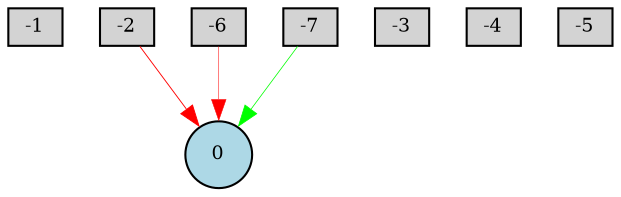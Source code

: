 digraph {
	node [fontsize=9 height=0.2 shape=circle width=0.2]
	-1 [fillcolor=lightgray shape=box style=filled]
	-2 [fillcolor=lightgray shape=box style=filled]
	-3 [fillcolor=lightgray shape=box style=filled]
	-4 [fillcolor=lightgray shape=box style=filled]
	-5 [fillcolor=lightgray shape=box style=filled]
	-6 [fillcolor=lightgray shape=box style=filled]
	-7 [fillcolor=lightgray shape=box style=filled]
	0 [fillcolor=lightblue style=filled]
	-2 -> 0 [color=red penwidth=0.43765666977263007 style=solid]
	-7 -> 0 [color=green penwidth=0.36455551979347467 style=solid]
	-6 -> 0 [color=red penwidth=0.24701100244611104 style=solid]
}
